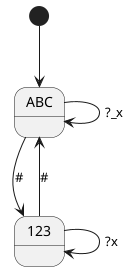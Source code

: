 @startuml
'https://plantuml.com/state-diagram
[*] --> ABC

ABC --> ABC: ?_x
ABC --> 123: #

'_ not possible
123 --> 123: ?x
123 --> ABC: #
@enduml